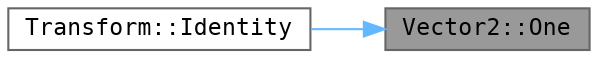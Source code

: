 digraph "Vector2::One"
{
 // LATEX_PDF_SIZE
  bgcolor="transparent";
  edge [fontname=Consolas,fontsize=11,labelfontname=Helvetica,labelfontsize=10];
  node [fontname=Consolas,fontsize=11,shape=box,height=0.2,width=0.4];
  rankdir="RL";
  Node1 [id="Node000001",label="Vector2::One",height=0.2,width=0.4,color="gray40", fillcolor="grey60", style="filled", fontcolor="black",tooltip="単位ベクトルを返す静的メソッド"];
  Node1 -> Node2 [id="edge1_Node000001_Node000002",dir="back",color="steelblue1",style="solid",tooltip=" "];
  Node2 [id="Node000002",label="Transform::Identity",height=0.2,width=0.4,color="grey40", fillcolor="white", style="filled",URL="$struct_transform.html#aed7e217ca78d820013ec702150d38bda",tooltip="単位変換を返す関数"];
}
